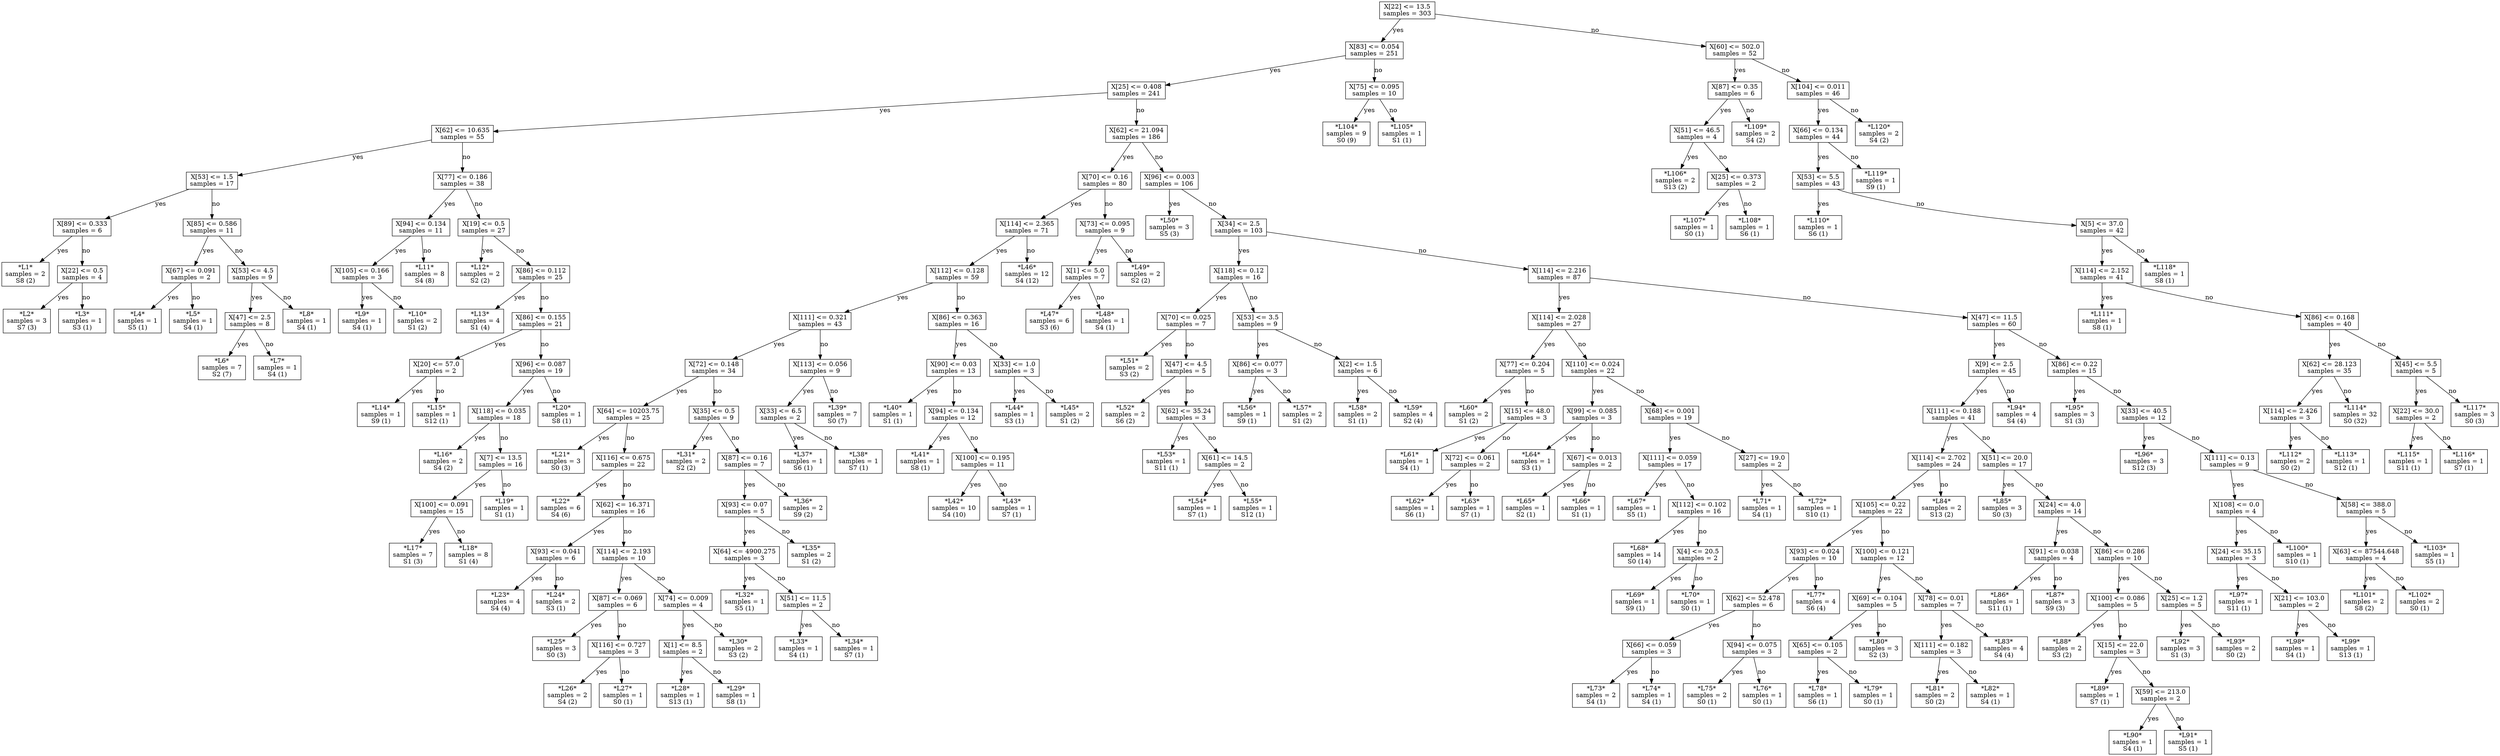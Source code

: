 digraph Tree {
node [shape=box] ;
0 [label="X[22] <= 13.5\nsamples = 303\n"] ;
1 [label="X[83] <= 0.054\nsamples = 251\n"] ;
0 -> 1 [label="yes"];
2 [label="X[25] <= 0.408\nsamples = 241\n"] ;
1 -> 2 [label="yes"];
3 [label="X[62] <= 10.635\nsamples = 55\n"] ;
2 -> 3 [label="yes"];
4 [label="X[53] <= 1.5\nsamples = 17\n"] ;
3 -> 4 [label="yes"];
5 [label="X[89] <= 0.333\nsamples = 6\n"] ;
4 -> 5 [label="yes"];
6 [label="*L1*\nsamples = 2\nS8 (2)\n"] ;
5 -> 6 [label="yes"];
7 [label="X[22] <= 0.5\nsamples = 4\n"] ;
5 -> 7 [label="no"];
8 [label="*L2*\nsamples = 3\nS7 (3)\n"] ;
7 -> 8 [label="yes"];
9 [label="*L3*\nsamples = 1\nS3 (1)\n"] ;
7 -> 9 [label="no"];
10 [label="X[85] <= 0.586\nsamples = 11\n"] ;
4 -> 10 [label="no"];
11 [label="X[67] <= 0.091\nsamples = 2\n"] ;
10 -> 11 [label="yes"];
12 [label="*L4*\nsamples = 1\nS5 (1)\n"] ;
11 -> 12 [label="yes"];
13 [label="*L5*\nsamples = 1\nS4 (1)\n"] ;
11 -> 13 [label="no"];
14 [label="X[53] <= 4.5\nsamples = 9\n"] ;
10 -> 14 [label="no"];
15 [label="X[47] <= 2.5\nsamples = 8\n"] ;
14 -> 15 [label="yes"];
16 [label="*L6*\nsamples = 7\nS2 (7)\n"] ;
15 -> 16 [label="yes"];
17 [label="*L7*\nsamples = 1\nS4 (1)\n"] ;
15 -> 17 [label="no"];
18 [label="*L8*\nsamples = 1\nS4 (1)\n"] ;
14 -> 18 [label="no"];
19 [label="X[77] <= 0.186\nsamples = 38\n"] ;
3 -> 19 [label="no"];
20 [label="X[94] <= 0.134\nsamples = 11\n"] ;
19 -> 20 [label="yes"];
21 [label="X[105] <= 0.166\nsamples = 3\n"] ;
20 -> 21 [label="yes"];
22 [label="*L9*\nsamples = 1\nS4 (1)\n"] ;
21 -> 22 [label="yes"];
23 [label="*L10*\nsamples = 2\nS1 (2)\n"] ;
21 -> 23 [label="no"];
24 [label="*L11*\nsamples = 8\nS4 (8)\n"] ;
20 -> 24 [label="no"];
25 [label="X[19] <= 0.5\nsamples = 27\n"] ;
19 -> 25 [label="no"];
26 [label="*L12*\nsamples = 2\nS2 (2)\n"] ;
25 -> 26 [label="yes"];
27 [label="X[86] <= 0.112\nsamples = 25\n"] ;
25 -> 27 [label="no"];
28 [label="*L13*\nsamples = 4\nS1 (4)\n"] ;
27 -> 28 [label="yes"];
29 [label="X[86] <= 0.155\nsamples = 21\n"] ;
27 -> 29 [label="no"];
30 [label="X[20] <= 57.0\nsamples = 2\n"] ;
29 -> 30 [label="yes"];
31 [label="*L14*\nsamples = 1\nS9 (1)\n"] ;
30 -> 31 [label="yes"];
32 [label="*L15*\nsamples = 1\nS12 (1)\n"] ;
30 -> 32 [label="no"];
33 [label="X[96] <= 0.087\nsamples = 19\n"] ;
29 -> 33 [label="no"];
34 [label="X[118] <= 0.035\nsamples = 18\n"] ;
33 -> 34 [label="yes"];
35 [label="*L16*\nsamples = 2\nS4 (2)\n"] ;
34 -> 35 [label="yes"];
36 [label="X[7] <= 13.5\nsamples = 16\n"] ;
34 -> 36 [label="no"];
37 [label="X[100] <= 0.091\nsamples = 15\n"] ;
36 -> 37 [label="yes"];
38 [label="*L17*\nsamples = 7\nS1 (3)\n"] ;
37 -> 38 [label="yes"];
39 [label="*L18*\nsamples = 8\nS1 (4)\n"] ;
37 -> 39 [label="no"];
40 [label="*L19*\nsamples = 1\nS1 (1)\n"] ;
36 -> 40 [label="no"];
41 [label="*L20*\nsamples = 1\nS8 (1)\n"] ;
33 -> 41 [label="no"];
42 [label="X[62] <= 21.094\nsamples = 186\n"] ;
2 -> 42 [label="no"];
43 [label="X[70] <= 0.16\nsamples = 80\n"] ;
42 -> 43 [label="yes"];
44 [label="X[114] <= 2.365\nsamples = 71\n"] ;
43 -> 44 [label="yes"];
45 [label="X[112] <= 0.128\nsamples = 59\n"] ;
44 -> 45 [label="yes"];
46 [label="X[111] <= 0.321\nsamples = 43\n"] ;
45 -> 46 [label="yes"];
47 [label="X[72] <= 0.148\nsamples = 34\n"] ;
46 -> 47 [label="yes"];
48 [label="X[64] <= 10203.75\nsamples = 25\n"] ;
47 -> 48 [label="yes"];
49 [label="*L21*\nsamples = 3\nS0 (3)\n"] ;
48 -> 49 [label="yes"];
50 [label="X[116] <= 0.675\nsamples = 22\n"] ;
48 -> 50 [label="no"];
51 [label="*L22*\nsamples = 6\nS4 (6)\n"] ;
50 -> 51 [label="yes"];
52 [label="X[62] <= 16.371\nsamples = 16\n"] ;
50 -> 52 [label="no"];
53 [label="X[93] <= 0.041\nsamples = 6\n"] ;
52 -> 53 [label="yes"];
54 [label="*L23*\nsamples = 4\nS4 (4)\n"] ;
53 -> 54 [label="yes"];
55 [label="*L24*\nsamples = 2\nS3 (1)\n"] ;
53 -> 55 [label="no"];
56 [label="X[114] <= 2.193\nsamples = 10\n"] ;
52 -> 56 [label="no"];
57 [label="X[87] <= 0.069\nsamples = 6\n"] ;
56 -> 57 [label="yes"];
58 [label="*L25*\nsamples = 3\nS0 (3)\n"] ;
57 -> 58 [label="yes"];
59 [label="X[116] <= 0.727\nsamples = 3\n"] ;
57 -> 59 [label="no"];
60 [label="*L26*\nsamples = 2\nS4 (2)\n"] ;
59 -> 60 [label="yes"];
61 [label="*L27*\nsamples = 1\nS0 (1)\n"] ;
59 -> 61 [label="no"];
62 [label="X[74] <= 0.009\nsamples = 4\n"] ;
56 -> 62 [label="no"];
63 [label="X[1] <= 8.5\nsamples = 2\n"] ;
62 -> 63 [label="yes"];
64 [label="*L28*\nsamples = 1\nS13 (1)\n"] ;
63 -> 64 [label="yes"];
65 [label="*L29*\nsamples = 1\nS8 (1)\n"] ;
63 -> 65 [label="no"];
66 [label="*L30*\nsamples = 2\nS3 (2)\n"] ;
62 -> 66 [label="no"];
67 [label="X[35] <= 0.5\nsamples = 9\n"] ;
47 -> 67 [label="no"];
68 [label="*L31*\nsamples = 2\nS2 (2)\n"] ;
67 -> 68 [label="yes"];
69 [label="X[87] <= 0.16\nsamples = 7\n"] ;
67 -> 69 [label="no"];
70 [label="X[93] <= 0.07\nsamples = 5\n"] ;
69 -> 70 [label="yes"];
71 [label="X[64] <= 4900.275\nsamples = 3\n"] ;
70 -> 71 [label="yes"];
72 [label="*L32*\nsamples = 1\nS5 (1)\n"] ;
71 -> 72 [label="yes"];
73 [label="X[51] <= 11.5\nsamples = 2\n"] ;
71 -> 73 [label="no"];
74 [label="*L33*\nsamples = 1\nS4 (1)\n"] ;
73 -> 74 [label="yes"];
75 [label="*L34*\nsamples = 1\nS7 (1)\n"] ;
73 -> 75 [label="no"];
76 [label="*L35*\nsamples = 2\nS1 (2)\n"] ;
70 -> 76 [label="no"];
77 [label="*L36*\nsamples = 2\nS9 (2)\n"] ;
69 -> 77 [label="no"];
78 [label="X[113] <= 0.056\nsamples = 9\n"] ;
46 -> 78 [label="no"];
79 [label="X[33] <= 6.5\nsamples = 2\n"] ;
78 -> 79 [label="yes"];
80 [label="*L37*\nsamples = 1\nS6 (1)\n"] ;
79 -> 80 [label="yes"];
81 [label="*L38*\nsamples = 1\nS7 (1)\n"] ;
79 -> 81 [label="no"];
82 [label="*L39*\nsamples = 7\nS0 (7)\n"] ;
78 -> 82 [label="no"];
83 [label="X[86] <= 0.363\nsamples = 16\n"] ;
45 -> 83 [label="no"];
84 [label="X[90] <= 0.03\nsamples = 13\n"] ;
83 -> 84 [label="yes"];
85 [label="*L40*\nsamples = 1\nS1 (1)\n"] ;
84 -> 85 [label="yes"];
86 [label="X[94] <= 0.134\nsamples = 12\n"] ;
84 -> 86 [label="no"];
87 [label="*L41*\nsamples = 1\nS8 (1)\n"] ;
86 -> 87 [label="yes"];
88 [label="X[100] <= 0.195\nsamples = 11\n"] ;
86 -> 88 [label="no"];
89 [label="*L42*\nsamples = 10\nS4 (10)\n"] ;
88 -> 89 [label="yes"];
90 [label="*L43*\nsamples = 1\nS7 (1)\n"] ;
88 -> 90 [label="no"];
91 [label="X[33] <= 1.0\nsamples = 3\n"] ;
83 -> 91 [label="no"];
92 [label="*L44*\nsamples = 1\nS3 (1)\n"] ;
91 -> 92 [label="yes"];
93 [label="*L45*\nsamples = 2\nS1 (2)\n"] ;
91 -> 93 [label="no"];
94 [label="*L46*\nsamples = 12\nS4 (12)\n"] ;
44 -> 94 [label="no"];
95 [label="X[73] <= 0.095\nsamples = 9\n"] ;
43 -> 95 [label="no"];
96 [label="X[1] <= 5.0\nsamples = 7\n"] ;
95 -> 96 [label="yes"];
97 [label="*L47*\nsamples = 6\nS3 (6)\n"] ;
96 -> 97 [label="yes"];
98 [label="*L48*\nsamples = 1\nS4 (1)\n"] ;
96 -> 98 [label="no"];
99 [label="*L49*\nsamples = 2\nS2 (2)\n"] ;
95 -> 99 [label="no"];
100 [label="X[96] <= 0.003\nsamples = 106\n"] ;
42 -> 100 [label="no"];
101 [label="*L50*\nsamples = 3\nS5 (3)\n"] ;
100 -> 101 [label="yes"];
102 [label="X[34] <= 2.5\nsamples = 103\n"] ;
100 -> 102 [label="no"];
103 [label="X[118] <= 0.12\nsamples = 16\n"] ;
102 -> 103 [label="yes"];
104 [label="X[70] <= 0.025\nsamples = 7\n"] ;
103 -> 104 [label="yes"];
105 [label="*L51*\nsamples = 2\nS3 (2)\n"] ;
104 -> 105 [label="yes"];
106 [label="X[47] <= 4.5\nsamples = 5\n"] ;
104 -> 106 [label="no"];
107 [label="*L52*\nsamples = 2\nS6 (2)\n"] ;
106 -> 107 [label="yes"];
108 [label="X[62] <= 35.24\nsamples = 3\n"] ;
106 -> 108 [label="no"];
109 [label="*L53*\nsamples = 1\nS11 (1)\n"] ;
108 -> 109 [label="yes"];
110 [label="X[61] <= 14.5\nsamples = 2\n"] ;
108 -> 110 [label="no"];
111 [label="*L54*\nsamples = 1\nS7 (1)\n"] ;
110 -> 111 [label="yes"];
112 [label="*L55*\nsamples = 1\nS12 (1)\n"] ;
110 -> 112 [label="no"];
113 [label="X[53] <= 3.5\nsamples = 9\n"] ;
103 -> 113 [label="no"];
114 [label="X[86] <= 0.077\nsamples = 3\n"] ;
113 -> 114 [label="yes"];
115 [label="*L56*\nsamples = 1\nS9 (1)\n"] ;
114 -> 115 [label="yes"];
116 [label="*L57*\nsamples = 2\nS1 (2)\n"] ;
114 -> 116 [label="no"];
117 [label="X[2] <= 1.5\nsamples = 6\n"] ;
113 -> 117 [label="no"];
118 [label="*L58*\nsamples = 2\nS1 (1)\n"] ;
117 -> 118 [label="yes"];
119 [label="*L59*\nsamples = 4\nS2 (4)\n"] ;
117 -> 119 [label="no"];
120 [label="X[114] <= 2.216\nsamples = 87\n"] ;
102 -> 120 [label="no"];
121 [label="X[114] <= 2.028\nsamples = 27\n"] ;
120 -> 121 [label="yes"];
122 [label="X[77] <= 0.204\nsamples = 5\n"] ;
121 -> 122 [label="yes"];
123 [label="*L60*\nsamples = 2\nS1 (2)\n"] ;
122 -> 123 [label="yes"];
124 [label="X[15] <= 48.0\nsamples = 3\n"] ;
122 -> 124 [label="no"];
125 [label="*L61*\nsamples = 1\nS4 (1)\n"] ;
124 -> 125 [label="yes"];
126 [label="X[72] <= 0.061\nsamples = 2\n"] ;
124 -> 126 [label="no"];
127 [label="*L62*\nsamples = 1\nS6 (1)\n"] ;
126 -> 127 [label="yes"];
128 [label="*L63*\nsamples = 1\nS7 (1)\n"] ;
126 -> 128 [label="no"];
129 [label="X[110] <= 0.024\nsamples = 22\n"] ;
121 -> 129 [label="no"];
130 [label="X[99] <= 0.085\nsamples = 3\n"] ;
129 -> 130 [label="yes"];
131 [label="*L64*\nsamples = 1\nS3 (1)\n"] ;
130 -> 131 [label="yes"];
132 [label="X[67] <= 0.013\nsamples = 2\n"] ;
130 -> 132 [label="no"];
133 [label="*L65*\nsamples = 1\nS2 (1)\n"] ;
132 -> 133 [label="yes"];
134 [label="*L66*\nsamples = 1\nS1 (1)\n"] ;
132 -> 134 [label="no"];
135 [label="X[68] <= 0.001\nsamples = 19\n"] ;
129 -> 135 [label="no"];
136 [label="X[111] <= 0.059\nsamples = 17\n"] ;
135 -> 136 [label="yes"];
137 [label="*L67*\nsamples = 1\nS5 (1)\n"] ;
136 -> 137 [label="yes"];
138 [label="X[112] <= 0.102\nsamples = 16\n"] ;
136 -> 138 [label="no"];
139 [label="*L68*\nsamples = 14\nS0 (14)\n"] ;
138 -> 139 [label="yes"];
140 [label="X[4] <= 20.5\nsamples = 2\n"] ;
138 -> 140 [label="no"];
141 [label="*L69*\nsamples = 1\nS9 (1)\n"] ;
140 -> 141 [label="yes"];
142 [label="*L70*\nsamples = 1\nS0 (1)\n"] ;
140 -> 142 [label="no"];
143 [label="X[27] <= 19.0\nsamples = 2\n"] ;
135 -> 143 [label="no"];
144 [label="*L71*\nsamples = 1\nS4 (1)\n"] ;
143 -> 144 [label="yes"];
145 [label="*L72*\nsamples = 1\nS10 (1)\n"] ;
143 -> 145 [label="no"];
146 [label="X[47] <= 11.5\nsamples = 60\n"] ;
120 -> 146 [label="no"];
147 [label="X[9] <= 2.5\nsamples = 45\n"] ;
146 -> 147 [label="yes"];
148 [label="X[111] <= 0.188\nsamples = 41\n"] ;
147 -> 148 [label="yes"];
149 [label="X[114] <= 2.702\nsamples = 24\n"] ;
148 -> 149 [label="yes"];
150 [label="X[105] <= 0.22\nsamples = 22\n"] ;
149 -> 150 [label="yes"];
151 [label="X[93] <= 0.024\nsamples = 10\n"] ;
150 -> 151 [label="yes"];
152 [label="X[62] <= 52.478\nsamples = 6\n"] ;
151 -> 152 [label="yes"];
153 [label="X[66] <= 0.059\nsamples = 3\n"] ;
152 -> 153 [label="yes"];
154 [label="*L73*\nsamples = 2\nS4 (1)\n"] ;
153 -> 154 [label="yes"];
155 [label="*L74*\nsamples = 1\nS4 (1)\n"] ;
153 -> 155 [label="no"];
156 [label="X[94] <= 0.075\nsamples = 3\n"] ;
152 -> 156 [label="no"];
157 [label="*L75*\nsamples = 2\nS0 (1)\n"] ;
156 -> 157 [label="yes"];
158 [label="*L76*\nsamples = 1\nS0 (1)\n"] ;
156 -> 158 [label="no"];
159 [label="*L77*\nsamples = 4\nS6 (4)\n"] ;
151 -> 159 [label="no"];
160 [label="X[100] <= 0.121\nsamples = 12\n"] ;
150 -> 160 [label="no"];
161 [label="X[69] <= 0.104\nsamples = 5\n"] ;
160 -> 161 [label="yes"];
162 [label="X[65] <= 0.105\nsamples = 2\n"] ;
161 -> 162 [label="yes"];
163 [label="*L78*\nsamples = 1\nS6 (1)\n"] ;
162 -> 163 [label="yes"];
164 [label="*L79*\nsamples = 1\nS0 (1)\n"] ;
162 -> 164 [label="no"];
165 [label="*L80*\nsamples = 3\nS2 (3)\n"] ;
161 -> 165 [label="no"];
166 [label="X[78] <= 0.01\nsamples = 7\n"] ;
160 -> 166 [label="no"];
167 [label="X[111] <= 0.182\nsamples = 3\n"] ;
166 -> 167 [label="yes"];
168 [label="*L81*\nsamples = 2\nS0 (2)\n"] ;
167 -> 168 [label="yes"];
169 [label="*L82*\nsamples = 1\nS4 (1)\n"] ;
167 -> 169 [label="no"];
170 [label="*L83*\nsamples = 4\nS4 (4)\n"] ;
166 -> 170 [label="no"];
171 [label="*L84*\nsamples = 2\nS13 (2)\n"] ;
149 -> 171 [label="no"];
172 [label="X[51] <= 20.0\nsamples = 17\n"] ;
148 -> 172 [label="no"];
173 [label="*L85*\nsamples = 3\nS0 (3)\n"] ;
172 -> 173 [label="yes"];
174 [label="X[24] <= 4.0\nsamples = 14\n"] ;
172 -> 174 [label="no"];
175 [label="X[91] <= 0.038\nsamples = 4\n"] ;
174 -> 175 [label="yes"];
176 [label="*L86*\nsamples = 1\nS11 (1)\n"] ;
175 -> 176 [label="yes"];
177 [label="*L87*\nsamples = 3\nS9 (3)\n"] ;
175 -> 177 [label="no"];
178 [label="X[86] <= 0.286\nsamples = 10\n"] ;
174 -> 178 [label="no"];
179 [label="X[100] <= 0.086\nsamples = 5\n"] ;
178 -> 179 [label="yes"];
180 [label="*L88*\nsamples = 2\nS3 (2)\n"] ;
179 -> 180 [label="yes"];
181 [label="X[15] <= 22.0\nsamples = 3\n"] ;
179 -> 181 [label="no"];
182 [label="*L89*\nsamples = 1\nS7 (1)\n"] ;
181 -> 182 [label="yes"];
183 [label="X[59] <= 213.0\nsamples = 2\n"] ;
181 -> 183 [label="no"];
184 [label="*L90*\nsamples = 1\nS4 (1)\n"] ;
183 -> 184 [label="yes"];
185 [label="*L91*\nsamples = 1\nS5 (1)\n"] ;
183 -> 185 [label="no"];
186 [label="X[25] <= 1.2\nsamples = 5\n"] ;
178 -> 186 [label="no"];
187 [label="*L92*\nsamples = 3\nS1 (3)\n"] ;
186 -> 187 [label="yes"];
188 [label="*L93*\nsamples = 2\nS0 (2)\n"] ;
186 -> 188 [label="no"];
189 [label="*L94*\nsamples = 4\nS4 (4)\n"] ;
147 -> 189 [label="no"];
190 [label="X[86] <= 0.22\nsamples = 15\n"] ;
146 -> 190 [label="no"];
191 [label="*L95*\nsamples = 3\nS1 (3)\n"] ;
190 -> 191 [label="yes"];
192 [label="X[33] <= 40.5\nsamples = 12\n"] ;
190 -> 192 [label="no"];
193 [label="*L96*\nsamples = 3\nS12 (3)\n"] ;
192 -> 193 [label="yes"];
194 [label="X[111] <= 0.13\nsamples = 9\n"] ;
192 -> 194 [label="no"];
195 [label="X[108] <= 0.0\nsamples = 4\n"] ;
194 -> 195 [label="yes"];
196 [label="X[24] <= 35.15\nsamples = 3\n"] ;
195 -> 196 [label="yes"];
197 [label="*L97*\nsamples = 1\nS11 (1)\n"] ;
196 -> 197 [label="yes"];
198 [label="X[21] <= 103.0\nsamples = 2\n"] ;
196 -> 198 [label="no"];
199 [label="*L98*\nsamples = 1\nS4 (1)\n"] ;
198 -> 199 [label="yes"];
200 [label="*L99*\nsamples = 1\nS13 (1)\n"] ;
198 -> 200 [label="no"];
201 [label="*L100*\nsamples = 1\nS10 (1)\n"] ;
195 -> 201 [label="no"];
202 [label="X[58] <= 388.0\nsamples = 5\n"] ;
194 -> 202 [label="no"];
203 [label="X[63] <= 87544.648\nsamples = 4\n"] ;
202 -> 203 [label="yes"];
204 [label="*L101*\nsamples = 2\nS8 (2)\n"] ;
203 -> 204 [label="yes"];
205 [label="*L102*\nsamples = 2\nS0 (1)\n"] ;
203 -> 205 [label="no"];
206 [label="*L103*\nsamples = 1\nS5 (1)\n"] ;
202 -> 206 [label="no"];
207 [label="X[75] <= 0.095\nsamples = 10\n"] ;
1 -> 207 [label="no"];
208 [label="*L104*\nsamples = 9\nS0 (9)\n"] ;
207 -> 208 [label="yes"];
209 [label="*L105*\nsamples = 1\nS1 (1)\n"] ;
207 -> 209 [label="no"];
210 [label="X[60] <= 502.0\nsamples = 52\n"] ;
0 -> 210 [label="no"];
211 [label="X[87] <= 0.35\nsamples = 6\n"] ;
210 -> 211 [label="yes"];
212 [label="X[51] <= 46.5\nsamples = 4\n"] ;
211 -> 212 [label="yes"];
213 [label="*L106*\nsamples = 2\nS13 (2)\n"] ;
212 -> 213 [label="yes"];
214 [label="X[25] <= 0.373\nsamples = 2\n"] ;
212 -> 214 [label="no"];
215 [label="*L107*\nsamples = 1\nS0 (1)\n"] ;
214 -> 215 [label="yes"];
216 [label="*L108*\nsamples = 1\nS6 (1)\n"] ;
214 -> 216 [label="no"];
217 [label="*L109*\nsamples = 2\nS4 (2)\n"] ;
211 -> 217 [label="no"];
218 [label="X[104] <= 0.011\nsamples = 46\n"] ;
210 -> 218 [label="no"];
219 [label="X[66] <= 0.134\nsamples = 44\n"] ;
218 -> 219 [label="yes"];
220 [label="X[53] <= 5.5\nsamples = 43\n"] ;
219 -> 220 [label="yes"];
221 [label="*L110*\nsamples = 1\nS6 (1)\n"] ;
220 -> 221 [label="yes"];
222 [label="X[5] <= 37.0\nsamples = 42\n"] ;
220 -> 222 [label="no"];
223 [label="X[114] <= 2.152\nsamples = 41\n"] ;
222 -> 223 [label="yes"];
224 [label="*L111*\nsamples = 1\nS8 (1)\n"] ;
223 -> 224 [label="yes"];
225 [label="X[86] <= 0.168\nsamples = 40\n"] ;
223 -> 225 [label="no"];
226 [label="X[62] <= 28.123\nsamples = 35\n"] ;
225 -> 226 [label="yes"];
227 [label="X[114] <= 2.426\nsamples = 3\n"] ;
226 -> 227 [label="yes"];
228 [label="*L112*\nsamples = 2\nS0 (2)\n"] ;
227 -> 228 [label="yes"];
229 [label="*L113*\nsamples = 1\nS12 (1)\n"] ;
227 -> 229 [label="no"];
230 [label="*L114*\nsamples = 32\nS0 (32)\n"] ;
226 -> 230 [label="no"];
231 [label="X[45] <= 5.5\nsamples = 5\n"] ;
225 -> 231 [label="no"];
232 [label="X[22] <= 30.0\nsamples = 2\n"] ;
231 -> 232 [label="yes"];
233 [label="*L115*\nsamples = 1\nS11 (1)\n"] ;
232 -> 233 [label="yes"];
234 [label="*L116*\nsamples = 1\nS7 (1)\n"] ;
232 -> 234 [label="no"];
235 [label="*L117*\nsamples = 3\nS0 (3)\n"] ;
231 -> 235 [label="no"];
236 [label="*L118*\nsamples = 1\nS8 (1)\n"] ;
222 -> 236 [label="no"];
237 [label="*L119*\nsamples = 1\nS9 (1)\n"] ;
219 -> 237 [label="no"];
238 [label="*L120*\nsamples = 2\nS4 (2)\n"] ;
218 -> 238 [label="no"];
}
